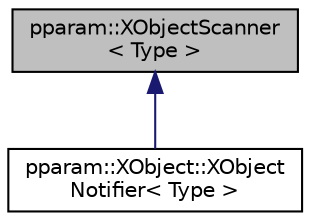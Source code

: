 digraph "pparam::XObjectScanner&lt; Type &gt;"
{
 // LATEX_PDF_SIZE
  edge [fontname="Helvetica",fontsize="10",labelfontname="Helvetica",labelfontsize="10"];
  node [fontname="Helvetica",fontsize="10",shape=record];
  Node1 [label="pparam::XObjectScanner\l\< Type \>",height=0.2,width=0.4,color="black", fillcolor="grey75", style="filled", fontcolor="black",tooltip=" "];
  Node1 -> Node2 [dir="back",color="midnightblue",fontsize="10",style="solid",fontname="Helvetica"];
  Node2 [label="pparam::XObject::XObject\lNotifier\< Type \>",height=0.2,width=0.4,color="black", fillcolor="white", style="filled",URL="$classpparam_1_1XObject_1_1XObjectNotifier.html",tooltip=" "];
}
